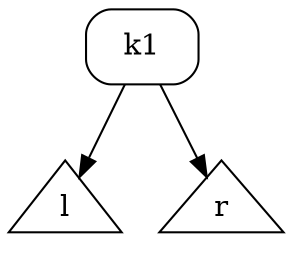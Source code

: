 digraph G {
    n [ shape = Mrecord, label = "k1" ];
    n -> l;
    n -> r;
    l [ shape = triangle ];
    r [ shape = triangle ];
}
